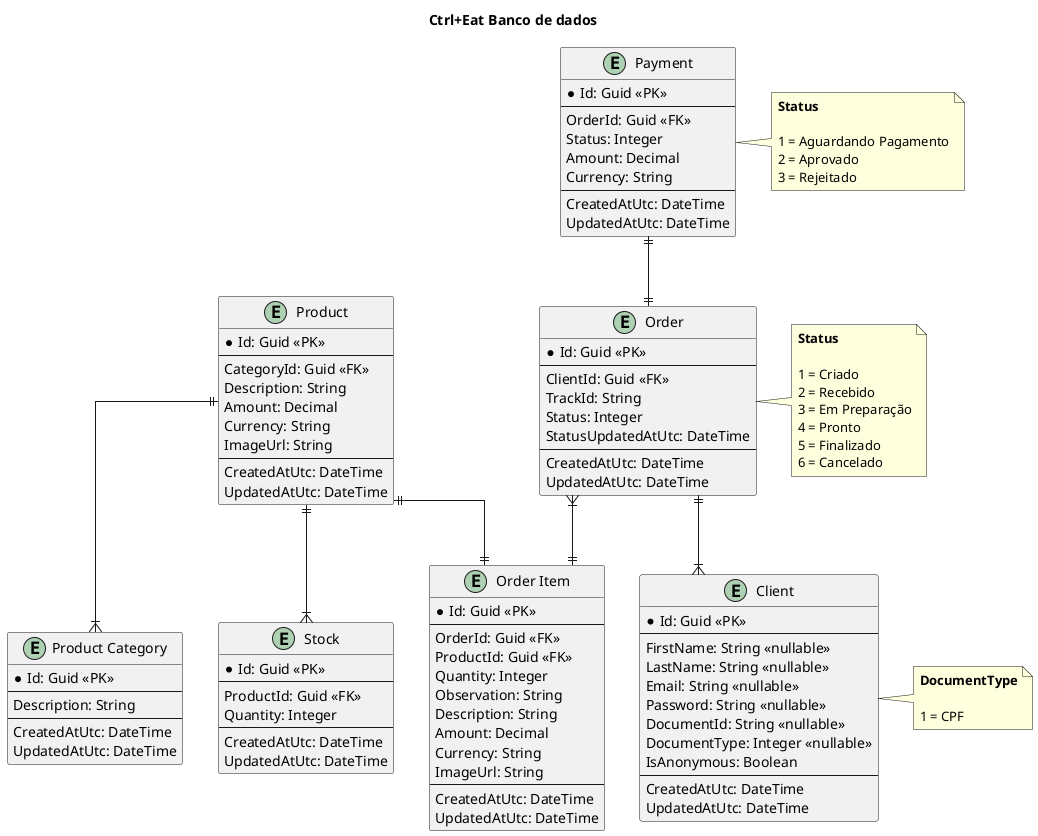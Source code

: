 @startuml database

title "Ctrl+Eat Banco de dados"

' avoid problems with angled crows feet
skinparam linetype ortho


entity "Client" as client {
    *Id: Guid <<PK>>
    ---
    FirstName: String <<nullable>>
    LastName: String <<nullable>>
    Email: String <<nullable>>
    Password: String <<nullable>>
    DocumentId: String <<nullable>>
    DocumentType: Integer <<nullable>>
    IsAnonymous: Boolean
    ---
    CreatedAtUtc: DateTime
    UpdatedAtUtc: DateTime
}

entity "Product Category" as productCategory {
    *Id: Guid <<PK>>
    ---
    Description: String
    ---
    CreatedAtUtc: DateTime
    UpdatedAtUtc: DateTime
}

entity "Product" as product {
    *Id: Guid <<PK>>
    ---
    CategoryId: Guid <<FK>>
    Description: String
    Amount: Decimal
    Currency: String
    ImageUrl: String
    ---
    CreatedAtUtc: DateTime
    UpdatedAtUtc: DateTime
}

entity "Stock" as stock {
    *Id: Guid <<PK>>
    ---
    ProductId: Guid <<FK>>
    Quantity: Integer
    ---
    CreatedAtUtc: DateTime
    UpdatedAtUtc: DateTime
}

entity "Order Item" as orderItem {
    *Id: Guid <<PK>>
    ---
    OrderId: Guid <<FK>>
    ProductId: Guid <<FK>>
    Quantity: Integer
    Observation: String
    Description: String
    Amount: Decimal
    Currency: String
    ImageUrl: String
    ---
    CreatedAtUtc: DateTime
    UpdatedAtUtc: DateTime
}

entity "Payment" as payment {
    *Id: Guid <<PK>>
    ---
    OrderId: Guid <<FK>>
    Status: Integer
    Amount: Decimal
    Currency: String
    ---
    CreatedAtUtc: DateTime
    UpdatedAtUtc: DateTime
}

entity "Order" as order {
    *Id: Guid <<PK>>
    ---
    ClientId: Guid <<FK>>
    TrackId: String
    Status: Integer
    StatusUpdatedAtUtc: DateTime
    ---
    CreatedAtUtc: DateTime
    UpdatedAtUtc: DateTime
}

note right of client
    **DocumentType**

    1 = CPF
end note

note right of payment
    **Status**

    1 = Aguardando Pagamento
    2 = Aprovado
    3 = Rejeitado
end note

note right of order
    **Status**

    1 = Criado
    2 = Recebido
    3 = Em Preparação
    4 = Pronto
    5 = Finalizado
    6 = Cancelado
end note

' a product has Exactly One category
' a category has One or More products
product ||--|{ productCategory

' a product has Exactly One stock
' a stock has One or More products
product ||--|{ stock

' a payment has Exactly One order
' a order has Exactly One payment
payment ||--|| order

' a order has Exactly One client
' a client has One or More order
order ||--|{ client

' a product has Exactly One orderItem
' a orderItem has One or More products
product ||--|| orderItem

' a order has One or Mode orderItem
' a orderItem has Exactly One order
order }|--|| orderItem

@enduml
